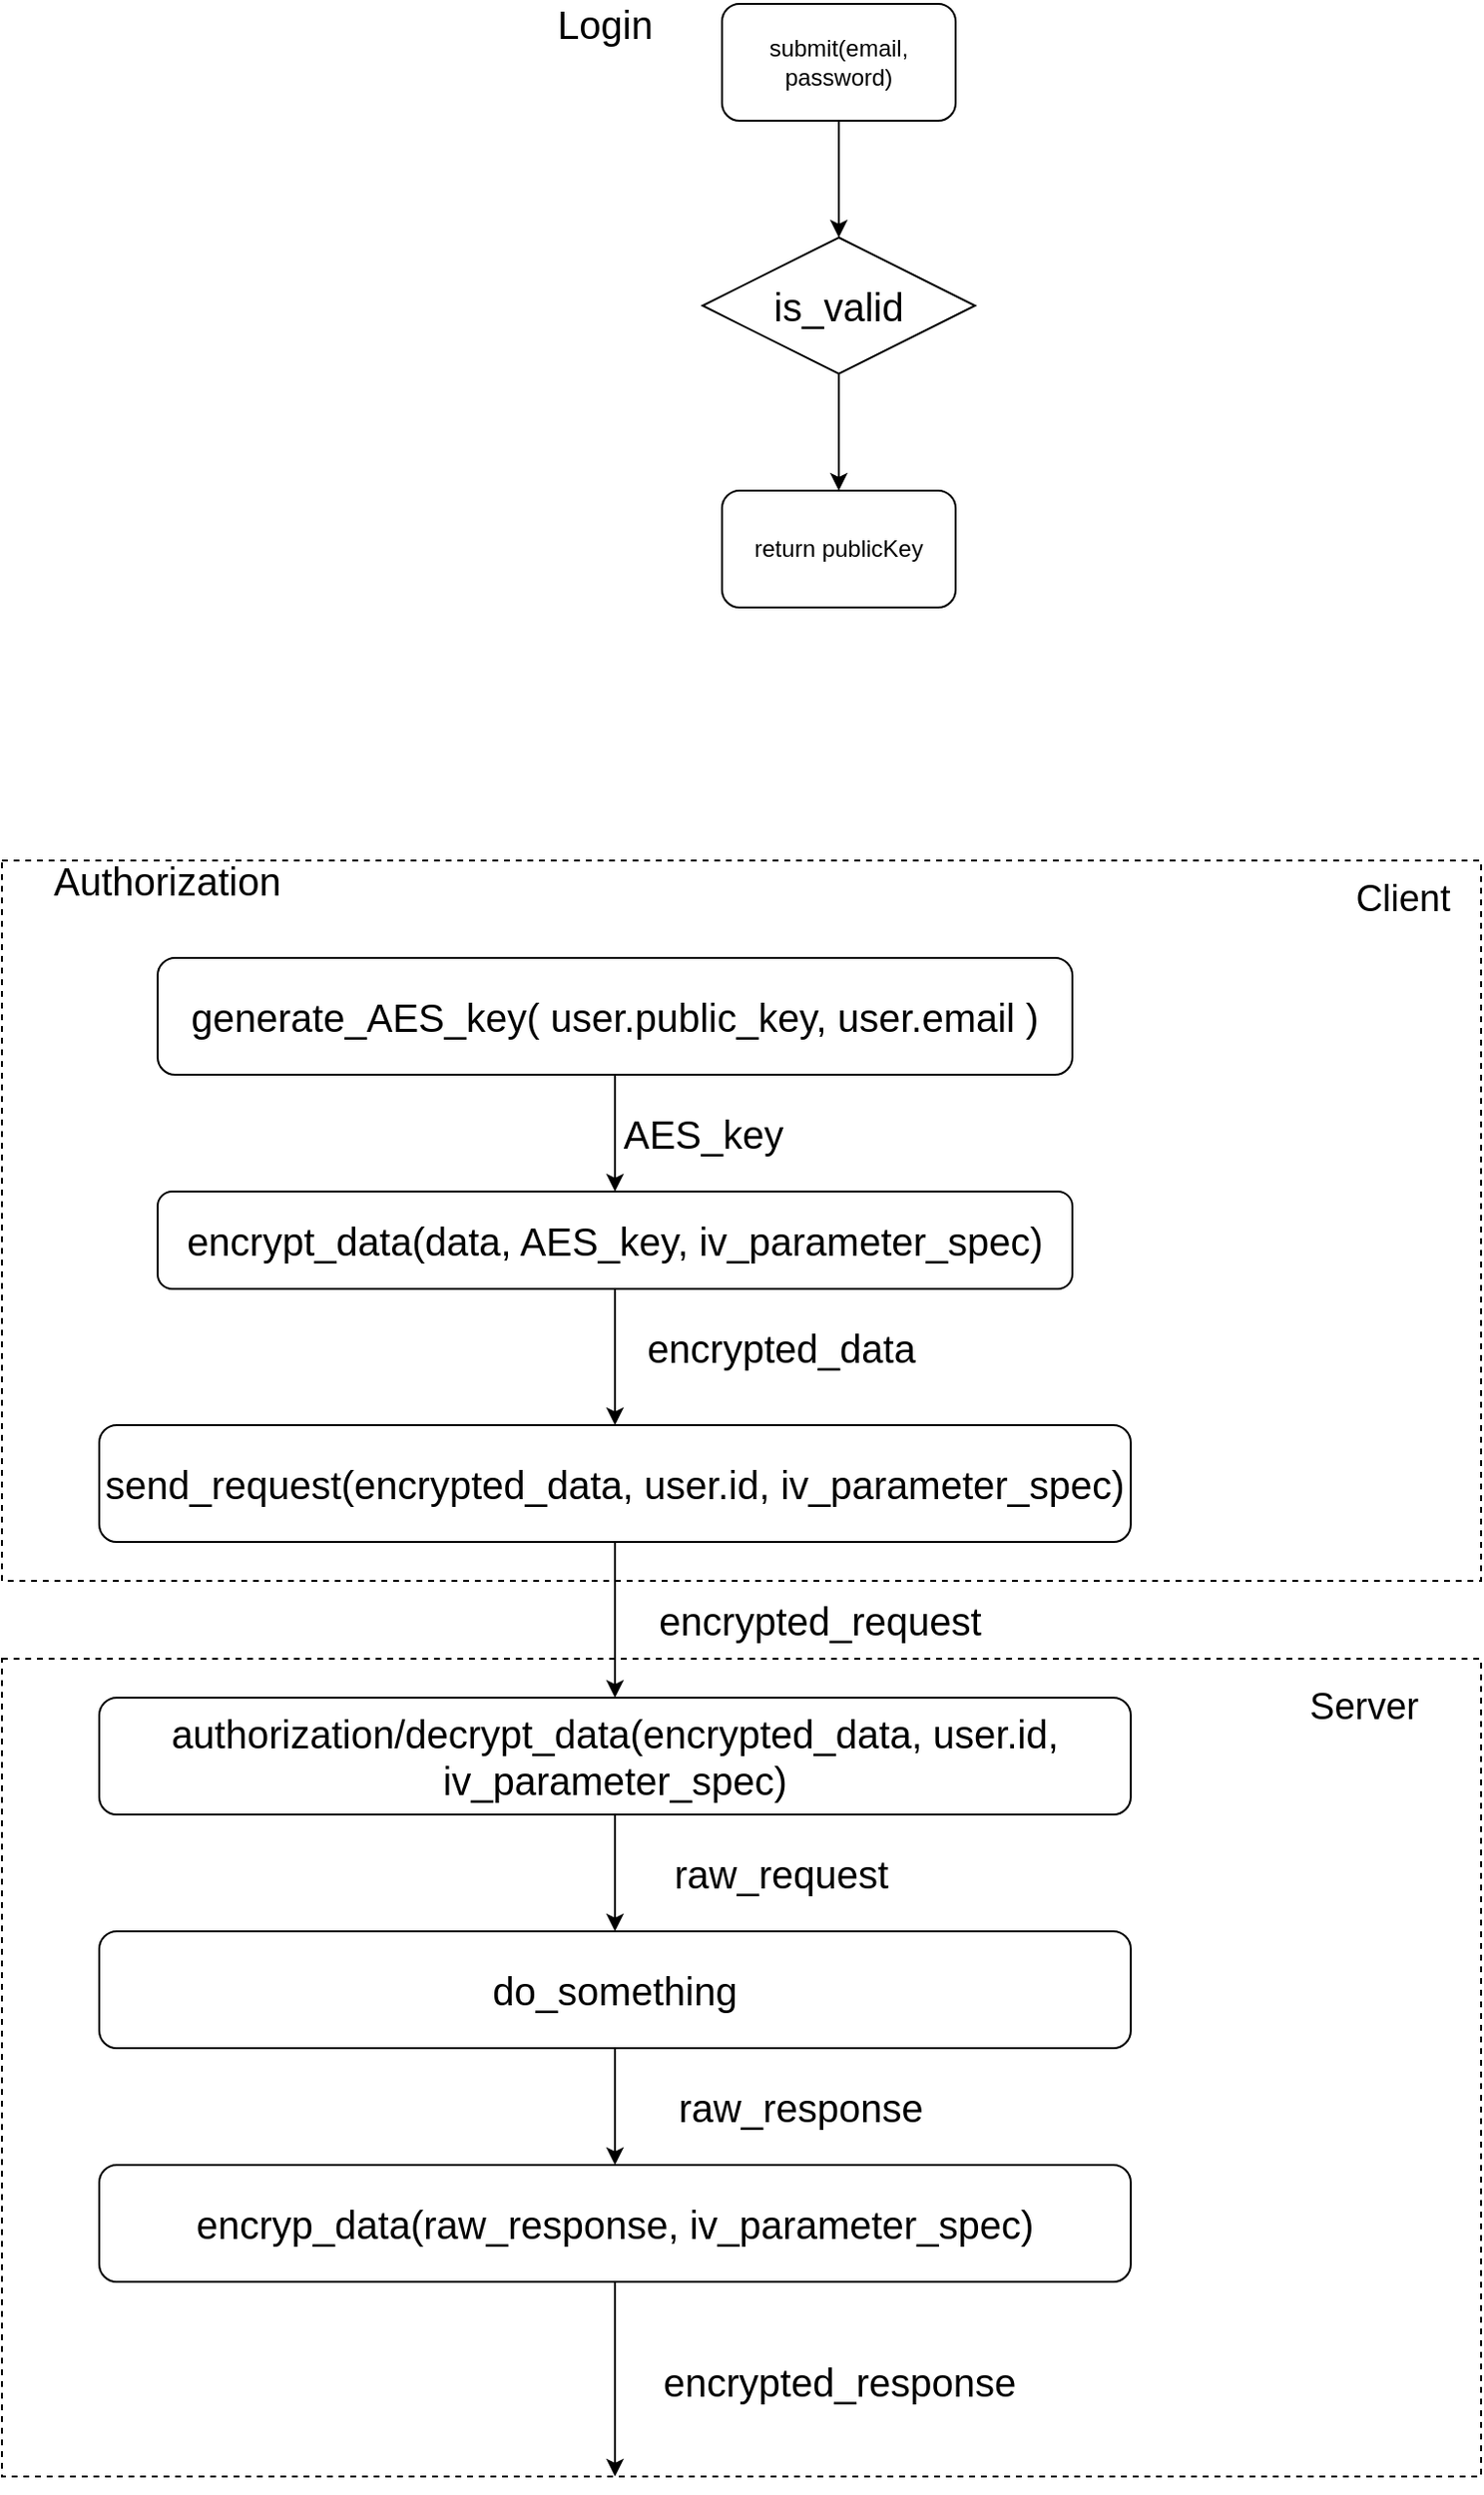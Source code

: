 <mxfile version="14.7.4" type="embed"><diagram id="tvsljWRDo8vnIA9mEmaz" name="Page-1"><mxGraphModel dx="1365" dy="718" grid="1" gridSize="10" guides="1" tooltips="1" connect="1" arrows="1" fold="1" page="1" pageScale="1" pageWidth="850" pageHeight="1100" math="0" shadow="0"><root><mxCell id="0"/><mxCell id="1" parent="0"/><mxCell id="6" style="edgeStyle=orthogonalEdgeStyle;rounded=0;orthogonalLoop=1;jettySize=auto;html=1;fontSize=20;" parent="1" source="2" target="5" edge="1"><mxGeometry relative="1" as="geometry"/></mxCell><mxCell id="2" value="submit(email, password)" style="rounded=1;whiteSpace=wrap;html=1;" parent="1" vertex="1"><mxGeometry x="370" y="10" width="120" height="60" as="geometry"/></mxCell><mxCell id="3" value="return publicKey" style="rounded=1;whiteSpace=wrap;html=1;" parent="1" vertex="1"><mxGeometry x="370" y="260" width="120" height="60" as="geometry"/></mxCell><mxCell id="4" value="Login" style="text;html=1;strokeColor=none;fillColor=none;align=center;verticalAlign=middle;whiteSpace=wrap;rounded=0;fontSize=20;" parent="1" vertex="1"><mxGeometry x="290" y="10" width="40" height="20" as="geometry"/></mxCell><mxCell id="7" style="edgeStyle=orthogonalEdgeStyle;rounded=0;orthogonalLoop=1;jettySize=auto;html=1;fontSize=20;" parent="1" source="5" target="3" edge="1"><mxGeometry relative="1" as="geometry"/></mxCell><mxCell id="5" value="is_valid" style="rhombus;whiteSpace=wrap;html=1;fontSize=20;" parent="1" vertex="1"><mxGeometry x="360" y="130" width="140" height="70" as="geometry"/></mxCell><mxCell id="8" value="Authorization" style="text;html=1;strokeColor=none;fillColor=none;align=center;verticalAlign=middle;whiteSpace=wrap;rounded=0;fontSize=20;" parent="1" vertex="1"><mxGeometry y="450" width="170" height="20" as="geometry"/></mxCell><mxCell id="9" value="generate_AES_key( user.public_key, user.email )" style="rounded=1;whiteSpace=wrap;html=1;fontSize=20;" parent="1" vertex="1"><mxGeometry x="80" y="500" width="470" height="60" as="geometry"/></mxCell><mxCell id="14" value="encrypted_data" style="edgeStyle=orthogonalEdgeStyle;rounded=0;orthogonalLoop=1;jettySize=auto;html=1;fontSize=20;" parent="1" source="10" target="11" edge="1"><mxGeometry x="-0.143" y="85" relative="1" as="geometry"><mxPoint as="offset"/></mxGeometry></mxCell><mxCell id="10" value="encrypt_data(data, AES_key, iv_parameter_spec)" style="rounded=1;whiteSpace=wrap;html=1;fontSize=20;" parent="1" vertex="1"><mxGeometry x="80" y="620" width="470" height="50" as="geometry"/></mxCell><mxCell id="15" value="encrypted_request" style="edgeStyle=orthogonalEdgeStyle;rounded=0;orthogonalLoop=1;jettySize=auto;html=1;fontSize=20;" parent="1" source="11" target="12" edge="1"><mxGeometry y="105" relative="1" as="geometry"><mxPoint as="offset"/></mxGeometry></mxCell><mxCell id="11" value="send_request(encrypted_data, user.id, iv_parameter_spec)" style="rounded=1;whiteSpace=wrap;html=1;fontSize=20;" parent="1" vertex="1"><mxGeometry x="50" y="740" width="530" height="60" as="geometry"/></mxCell><mxCell id="17" value="raw_request" style="edgeStyle=orthogonalEdgeStyle;rounded=0;orthogonalLoop=1;jettySize=auto;html=1;fontSize=20;" parent="1" source="12" target="16" edge="1"><mxGeometry y="85" relative="1" as="geometry"><mxPoint as="offset"/></mxGeometry></mxCell><mxCell id="12" value="authorization/decrypt_data(encrypted_data, user.id, iv_parameter_spec)" style="rounded=1;whiteSpace=wrap;html=1;fontSize=20;" parent="1" vertex="1"><mxGeometry x="50" y="880" width="530" height="60" as="geometry"/></mxCell><mxCell id="13" value="AES_key" style="endArrow=classic;html=1;fontSize=20;" parent="1" source="9" target="10" edge="1"><mxGeometry y="45" width="50" height="50" relative="1" as="geometry"><mxPoint x="-10" y="650" as="sourcePoint"/><mxPoint x="40" y="600" as="targetPoint"/><mxPoint as="offset"/></mxGeometry></mxCell><mxCell id="16" value="do_something" style="rounded=1;whiteSpace=wrap;html=1;fontSize=20;" parent="1" vertex="1"><mxGeometry x="50" y="1000" width="530" height="60" as="geometry"/></mxCell><mxCell id="21" value="encrypted_response" style="edgeStyle=orthogonalEdgeStyle;rounded=0;orthogonalLoop=1;jettySize=auto;html=1;fontSize=20;" parent="1" source="19" edge="1"><mxGeometry y="115" relative="1" as="geometry"><mxPoint x="315" y="1280" as="targetPoint"/><mxPoint as="offset"/></mxGeometry></mxCell><mxCell id="19" value="encryp_data(raw_response, iv_parameter_spec)" style="rounded=1;whiteSpace=wrap;html=1;fontSize=20;" parent="1" vertex="1"><mxGeometry x="50" y="1120" width="530" height="60" as="geometry"/></mxCell><mxCell id="20" value="raw_response" style="endArrow=classic;html=1;fontSize=20;" parent="1" source="16" target="19" edge="1"><mxGeometry y="95" width="50" height="50" relative="1" as="geometry"><mxPoint x="300" y="1260" as="sourcePoint"/><mxPoint x="350" y="1210" as="targetPoint"/><mxPoint as="offset"/></mxGeometry></mxCell><mxCell id="22" value="" style="rounded=0;whiteSpace=wrap;html=1;fillColor=none;dashed=1;" vertex="1" parent="1"><mxGeometry y="860" width="760" height="420" as="geometry"/></mxCell><mxCell id="23" value="Server" style="text;html=1;strokeColor=none;fillColor=none;align=center;verticalAlign=middle;whiteSpace=wrap;rounded=0;dashed=1;fontSize=19;" vertex="1" parent="1"><mxGeometry x="640" y="860" width="120" height="50" as="geometry"/></mxCell><mxCell id="24" value="" style="rounded=0;whiteSpace=wrap;html=1;fillColor=none;dashed=1;" vertex="1" parent="1"><mxGeometry y="450" width="760" height="370" as="geometry"/></mxCell><mxCell id="25" value="Client" style="text;html=1;strokeColor=none;fillColor=none;align=center;verticalAlign=middle;whiteSpace=wrap;rounded=0;dashed=1;fontSize=19;" vertex="1" parent="1"><mxGeometry x="680" y="450" width="80" height="40" as="geometry"/></mxCell></root></mxGraphModel></diagram></mxfile>